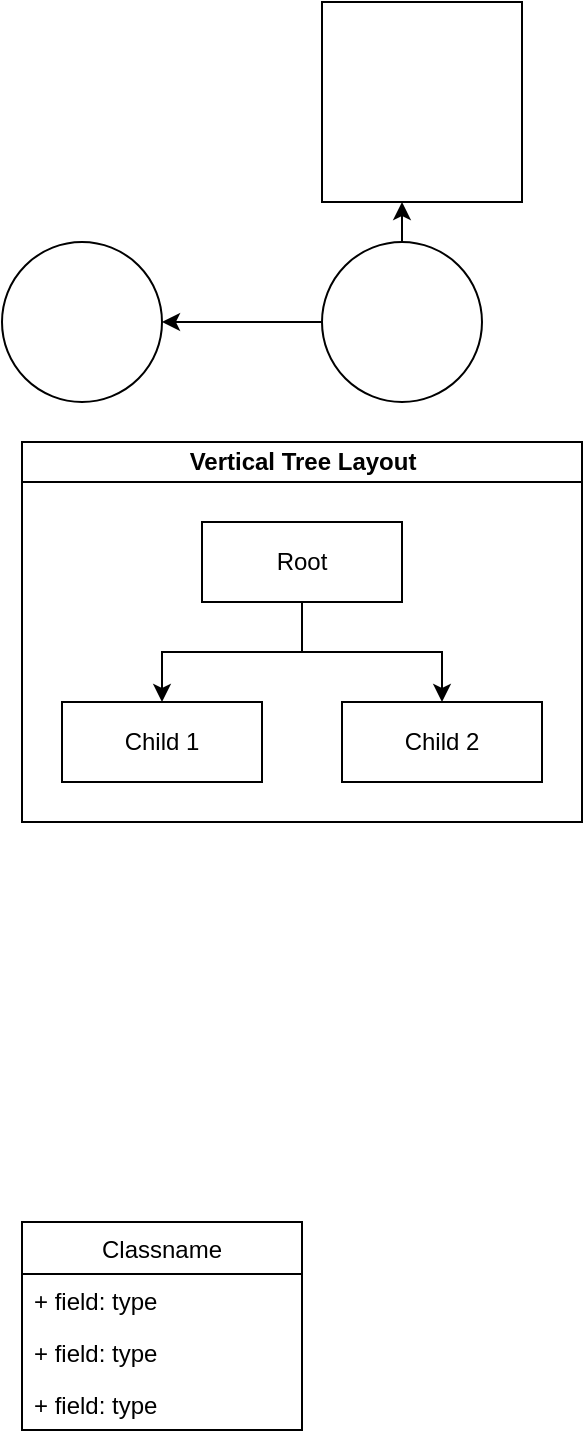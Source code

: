 <mxfile version="12.2.4"><diagram id="2R3krtSkozXQLlOIauKd"><mxGraphModel dx="1429" dy="380" grid="1" gridSize="10" guides="1" tooltips="1" connect="1" arrows="1" fold="1" page="1" pageScale="1" pageWidth="850" pageHeight="1100" math="0" shadow="0"><root><mxCell id="0"/><mxCell id="1" parent="0"/><mxCell id="2" value="" style="whiteSpace=wrap;html=1;aspect=fixed;" vertex="1" parent="1"><mxGeometry x="40" y="480" width="100" height="100" as="geometry"/></mxCell><mxCell id="6" value="" style="edgeStyle=orthogonalEdgeStyle;rounded=0;orthogonalLoop=1;jettySize=auto;html=1;" edge="1" parent="1" source="3" target="5"><mxGeometry relative="1" as="geometry"/></mxCell><mxCell id="3" value="" style="ellipse;whiteSpace=wrap;html=1;aspect=fixed;" vertex="1" parent="1"><mxGeometry x="40" y="600" width="80" height="80" as="geometry"/></mxCell><mxCell id="5" value="" style="ellipse;whiteSpace=wrap;html=1;aspect=fixed;" vertex="1" parent="1"><mxGeometry x="-120" y="600" width="80" height="80" as="geometry"/></mxCell><mxCell id="4" value="" style="endArrow=classic;html=1;exitX=0.5;exitY=0;exitDx=0;exitDy=0;" edge="1" parent="1" source="3"><mxGeometry width="50" height="50" relative="1" as="geometry"><mxPoint x="120" y="640" as="sourcePoint"/><mxPoint x="80" y="580" as="targetPoint"/></mxGeometry></mxCell><mxCell id="7" value="Vertical Tree Layout" style="swimlane;html=1;startSize=20;horizontal=1;childLayout=treeLayout;horizontalTree=0;resizable=0;containerType=tree;" vertex="1" parent="1"><mxGeometry x="-110" y="700" width="280" height="190" as="geometry"/></mxCell><mxCell id="8" value="Root" style="whiteSpace=wrap;html=1;" vertex="1" parent="7"><mxGeometry x="90" y="40" width="100" height="40" as="geometry"/></mxCell><mxCell id="9" value="Child 1" style="whiteSpace=wrap;html=1;" vertex="1" parent="7"><mxGeometry x="20" y="130" width="100" height="40" as="geometry"/></mxCell><mxCell id="10" value="" style="edgeStyle=elbowEdgeStyle;elbow=vertical;html=1;rounded=0;" edge="1" parent="7" source="8" target="9"><mxGeometry relative="1" as="geometry"/></mxCell><mxCell id="11" value="Child 2" style="whiteSpace=wrap;html=1;" vertex="1" parent="7"><mxGeometry x="160" y="130" width="100" height="40" as="geometry"/></mxCell><mxCell id="12" value="" style="edgeStyle=elbowEdgeStyle;elbow=vertical;html=1;rounded=0;" edge="1" parent="7" source="8" target="11"><mxGeometry relative="1" as="geometry"/></mxCell><mxCell id="13" value="Classname" style="swimlane;fontStyle=0;childLayout=stackLayout;horizontal=1;startSize=26;fillColor=none;horizontalStack=0;resizeParent=1;resizeParentMax=0;resizeLast=0;collapsible=1;marginBottom=0;" vertex="1" parent="1"><mxGeometry x="-110" y="1090" width="140" height="104" as="geometry"/></mxCell><mxCell id="14" value="+ field: type" style="text;strokeColor=none;fillColor=none;align=left;verticalAlign=top;spacingLeft=4;spacingRight=4;overflow=hidden;rotatable=0;points=[[0,0.5],[1,0.5]];portConstraint=eastwest;" vertex="1" parent="13"><mxGeometry y="26" width="140" height="26" as="geometry"/></mxCell><mxCell id="15" value="+ field: type" style="text;strokeColor=none;fillColor=none;align=left;verticalAlign=top;spacingLeft=4;spacingRight=4;overflow=hidden;rotatable=0;points=[[0,0.5],[1,0.5]];portConstraint=eastwest;" vertex="1" parent="13"><mxGeometry y="52" width="140" height="26" as="geometry"/></mxCell><mxCell id="16" value="+ field: type" style="text;strokeColor=none;fillColor=none;align=left;verticalAlign=top;spacingLeft=4;spacingRight=4;overflow=hidden;rotatable=0;points=[[0,0.5],[1,0.5]];portConstraint=eastwest;" vertex="1" parent="13"><mxGeometry y="78" width="140" height="26" as="geometry"/></mxCell></root></mxGraphModel></diagram></mxfile>